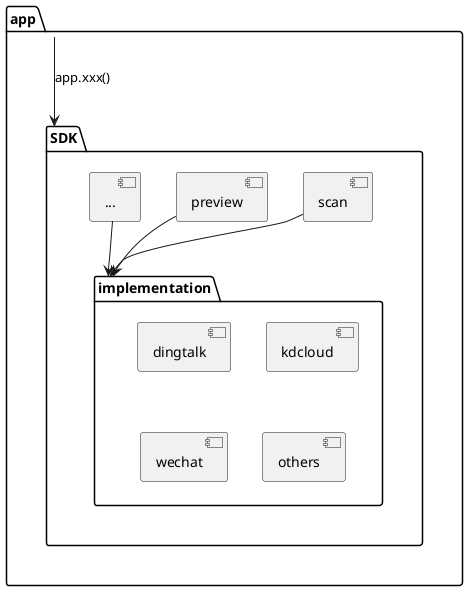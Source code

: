 @startuml

package "app" {

app --> SDK: app.xxx()

    package "SDK" {
       [scan] --> implementation
       [preview]  --> implementation
       [...]  --> implementation
      }

  package "implementation"{
       [dingtalk]
       [kdcloud]
       [wechat]
       [others]
  }



}





@enduml



